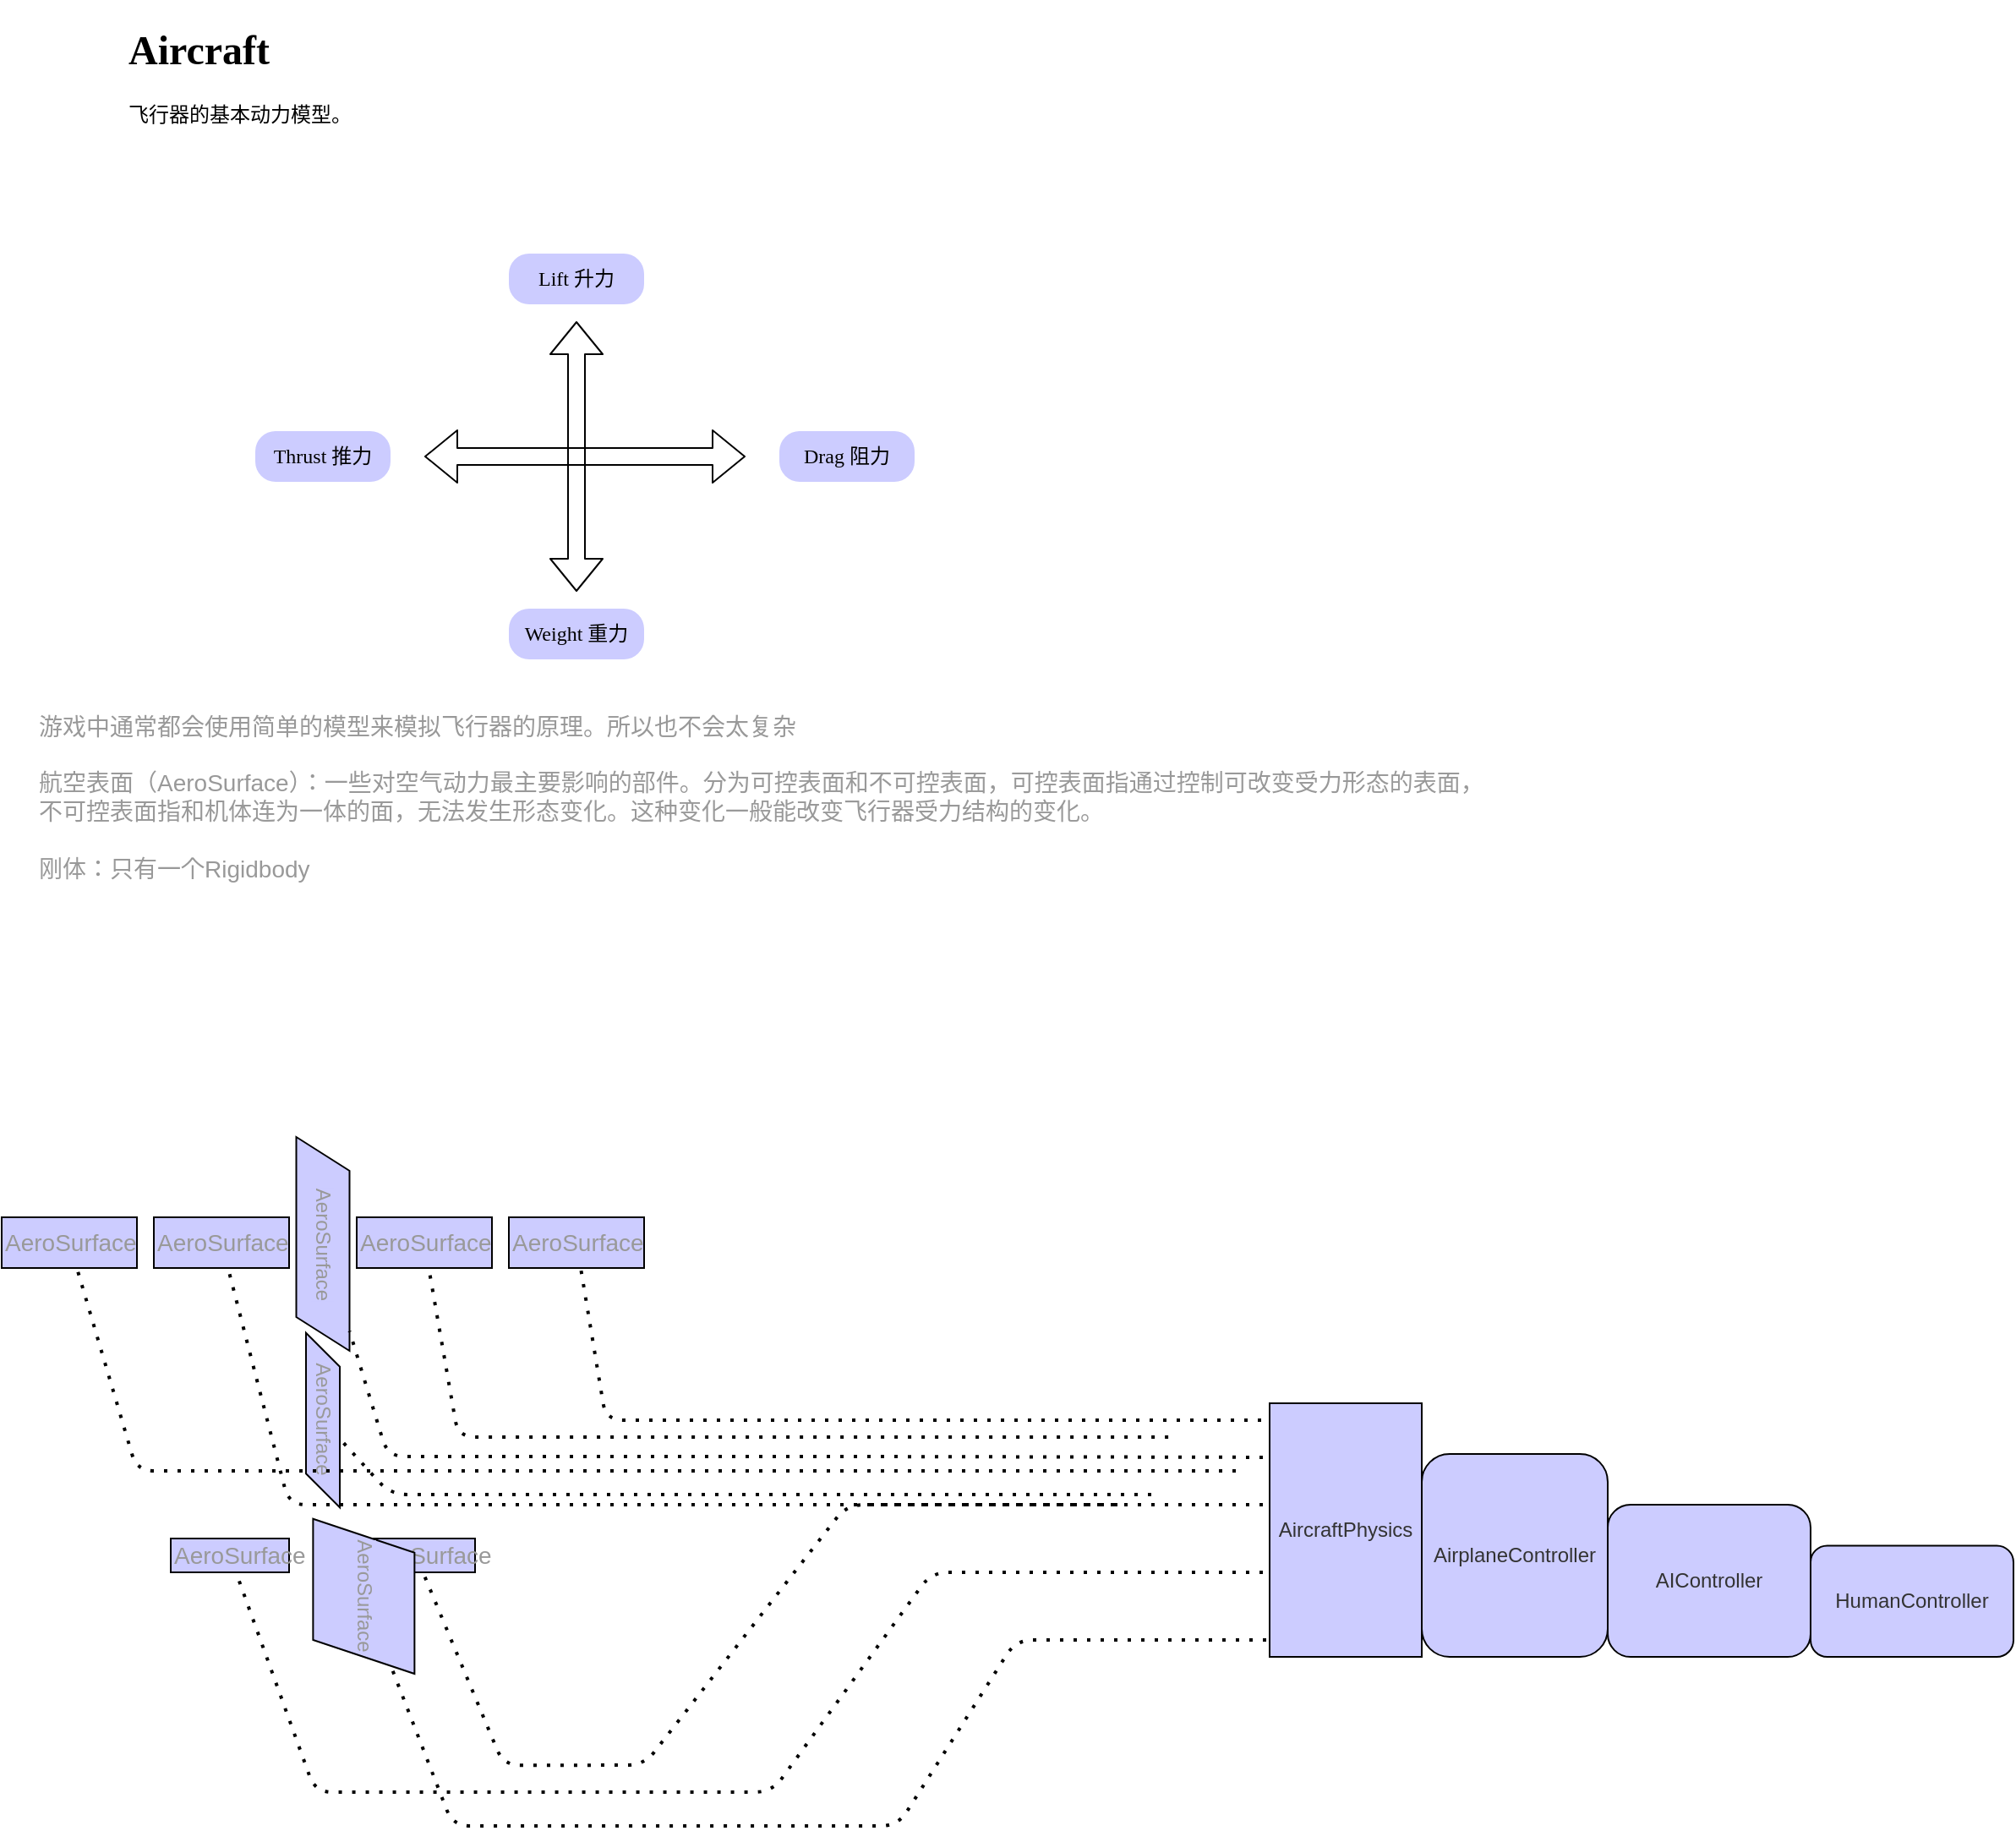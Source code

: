 <mxfile version="14.2.9" type="github">
  <diagram id="MWPyDmJmrKoqFWtrNjCP" name="Page-1">
    <mxGraphModel dx="1673" dy="934" grid="1" gridSize="10" guides="1" tooltips="1" connect="1" arrows="1" fold="1" page="1" pageScale="1" pageWidth="827" pageHeight="1169" math="0" shadow="0">
      <root>
        <mxCell id="0" />
        <mxCell id="1" parent="0" />
        <mxCell id="vUY6JOF9hx8H9eje4FmG-1" value="" style="shape=flexArrow;endArrow=classic;startArrow=classic;html=1;" edge="1" parent="1">
          <mxGeometry width="50" height="50" relative="1" as="geometry">
            <mxPoint x="260" y="390" as="sourcePoint" />
            <mxPoint x="450" y="390" as="targetPoint" />
          </mxGeometry>
        </mxCell>
        <mxCell id="vUY6JOF9hx8H9eje4FmG-2" value="" style="shape=flexArrow;endArrow=classic;startArrow=classic;html=1;" edge="1" parent="1">
          <mxGeometry width="50" height="50" relative="1" as="geometry">
            <mxPoint x="350" y="470" as="sourcePoint" />
            <mxPoint x="350" y="310" as="targetPoint" />
          </mxGeometry>
        </mxCell>
        <mxCell id="vUY6JOF9hx8H9eje4FmG-7" value="&lt;span style=&quot;color: rgb(0 , 0 , 0)&quot;&gt;&lt;font face=&quot;Comic Sans MS&quot;&gt;Thrust 推力&lt;/font&gt;&lt;/span&gt;" style="rounded=1;whiteSpace=wrap;html=1;strokeColor=none;fontColor=#46495D;arcSize=40;fillColor=#CCCCFF;" vertex="1" parent="1">
          <mxGeometry x="160" y="375" width="80" height="30" as="geometry" />
        </mxCell>
        <mxCell id="vUY6JOF9hx8H9eje4FmG-8" value="&lt;span style=&quot;color: rgb(0 , 0 , 0)&quot;&gt;&lt;font face=&quot;Comic Sans MS&quot;&gt;Weight 重力&lt;/font&gt;&lt;/span&gt;" style="rounded=1;whiteSpace=wrap;html=1;strokeColor=none;fontColor=#46495D;arcSize=40;fillColor=#CCCCFF;" vertex="1" parent="1">
          <mxGeometry x="310" y="480" width="80" height="30" as="geometry" />
        </mxCell>
        <mxCell id="vUY6JOF9hx8H9eje4FmG-9" value="&lt;span style=&quot;color: rgb(0 , 0 , 0)&quot;&gt;&lt;font face=&quot;Comic Sans MS&quot;&gt;Lift 升力&lt;/font&gt;&lt;/span&gt;" style="rounded=1;whiteSpace=wrap;html=1;strokeColor=none;fontColor=#46495D;arcSize=40;fillColor=#CCCCFF;" vertex="1" parent="1">
          <mxGeometry x="310" y="270" width="80" height="30" as="geometry" />
        </mxCell>
        <mxCell id="vUY6JOF9hx8H9eje4FmG-11" value="&lt;span style=&quot;color: rgb(0 , 0 , 0)&quot;&gt;&lt;font face=&quot;Comic Sans MS&quot;&gt;Drag 阻力&lt;/font&gt;&lt;/span&gt;" style="rounded=1;whiteSpace=wrap;html=1;strokeColor=none;fontColor=#46495D;arcSize=40;fillColor=#CCCCFF;" vertex="1" parent="1">
          <mxGeometry x="470" y="375" width="80" height="30" as="geometry" />
        </mxCell>
        <mxCell id="vUY6JOF9hx8H9eje4FmG-12" value="&lt;h1&gt;&lt;font face=&quot;Comic Sans MS&quot;&gt;Aircraft&lt;/font&gt;&lt;/h1&gt;&lt;p&gt;&lt;font face=&quot;Comic Sans MS&quot;&gt;飞行器的基本动力模型。&lt;/font&gt;&lt;/p&gt;" style="text;html=1;strokeColor=none;fillColor=none;spacing=5;spacingTop=-20;whiteSpace=wrap;overflow=hidden;rounded=0;" vertex="1" parent="1">
          <mxGeometry x="80" y="130" width="190" height="120" as="geometry" />
        </mxCell>
        <mxCell id="vUY6JOF9hx8H9eje4FmG-13" value="&lt;font style=&quot;font-size: 14px&quot;&gt;游戏中通常都会使用简单的模型来模拟飞行器的原理。所以也不会太复杂&lt;br&gt;&lt;br&gt;航空表面（AeroSurface）：一些对空气动力最主要影响的部件。分为可控表面和不可控表面，可控表面指通过控制可改变受力形态的表面，&lt;br&gt;不可控表面指和机体连为一体的面，无法发生形态变化。这种变化一般能改变飞行器受力结构的变化。&lt;br&gt;&lt;br&gt;刚体：只有一个Rigidbody&lt;br&gt;&lt;br&gt;&lt;/font&gt;" style="text;html=1;align=left;verticalAlign=middle;resizable=0;points=[];autosize=1;fontColor=#999999;" vertex="1" parent="1">
          <mxGeometry x="30" y="545" width="880" height="110" as="geometry" />
        </mxCell>
        <mxCell id="vUY6JOF9hx8H9eje4FmG-14" value="&lt;span style=&quot;font-size: 14px&quot;&gt;AeroSurface&lt;/span&gt;" style="rounded=0;whiteSpace=wrap;html=1;fillColor=#CCCCFF;fontColor=#999999;align=left;" vertex="1" parent="1">
          <mxGeometry x="100" y="840" width="80" height="30" as="geometry" />
        </mxCell>
        <mxCell id="vUY6JOF9hx8H9eje4FmG-15" value="&lt;span style=&quot;font-size: 14px&quot;&gt;AeroSurface&lt;/span&gt;" style="rounded=0;whiteSpace=wrap;html=1;fillColor=#CCCCFF;fontColor=#999999;align=left;" vertex="1" parent="1">
          <mxGeometry x="220" y="840" width="80" height="30" as="geometry" />
        </mxCell>
        <mxCell id="vUY6JOF9hx8H9eje4FmG-16" value="&lt;span style=&quot;font-size: 14px&quot;&gt;AeroSurface&lt;/span&gt;" style="rounded=0;whiteSpace=wrap;html=1;fillColor=#CCCCFF;fontColor=#999999;align=left;" vertex="1" parent="1">
          <mxGeometry x="310" y="840" width="80" height="30" as="geometry" />
        </mxCell>
        <mxCell id="vUY6JOF9hx8H9eje4FmG-17" value="&lt;span style=&quot;font-size: 14px&quot;&gt;AeroSurface&lt;/span&gt;" style="rounded=0;whiteSpace=wrap;html=1;fillColor=#CCCCFF;fontColor=#999999;align=left;" vertex="1" parent="1">
          <mxGeometry x="10" y="840" width="80" height="30" as="geometry" />
        </mxCell>
        <mxCell id="vUY6JOF9hx8H9eje4FmG-21" value="&lt;span style=&quot;font-size: 14px&quot;&gt;AeroSurface&lt;/span&gt;" style="rounded=0;whiteSpace=wrap;html=1;fillColor=#CCCCFF;fontColor=#999999;align=left;" vertex="1" parent="1">
          <mxGeometry x="110" y="1030" width="70" height="20" as="geometry" />
        </mxCell>
        <mxCell id="vUY6JOF9hx8H9eje4FmG-22" value="&lt;span style=&quot;font-size: 14px&quot;&gt;AeroSurface&lt;/span&gt;" style="rounded=0;whiteSpace=wrap;html=1;fillColor=#CCCCFF;fontColor=#999999;align=left;" vertex="1" parent="1">
          <mxGeometry x="220" y="1030" width="70" height="20" as="geometry" />
        </mxCell>
        <mxCell id="vUY6JOF9hx8H9eje4FmG-24" value="&lt;span style=&quot;background-color: rgb(204 , 204 , 255)&quot;&gt;AeroSurface&lt;/span&gt;" style="shape=parallelogram;perimeter=parallelogramPerimeter;whiteSpace=wrap;html=1;fixedSize=1;fillColor=#CCCCFF;fontColor=#999999;align=center;rotation=90;" vertex="1" parent="1">
          <mxGeometry x="136.75" y="840" width="126.5" height="31.5" as="geometry" />
        </mxCell>
        <mxCell id="vUY6JOF9hx8H9eje4FmG-25" value="&lt;span style=&quot;background-color: rgb(204 , 204 , 255)&quot;&gt;AeroSurface&lt;/span&gt;" style="shape=parallelogram;perimeter=parallelogramPerimeter;whiteSpace=wrap;html=1;fixedSize=1;fillColor=#CCCCFF;fontColor=#999999;align=center;rotation=90;" vertex="1" parent="1">
          <mxGeometry x="148.38" y="950" width="103.25" height="20" as="geometry" />
        </mxCell>
        <mxCell id="vUY6JOF9hx8H9eje4FmG-26" value="&lt;span style=&quot;background-color: rgb(204 , 204 , 255)&quot;&gt;AeroSurface&lt;/span&gt;" style="shape=parallelogram;perimeter=parallelogramPerimeter;whiteSpace=wrap;html=1;fixedSize=1;fillColor=#CCCCFF;fontColor=#999999;align=center;rotation=90;" vertex="1" parent="1">
          <mxGeometry x="178.38" y="1034.19" width="91.62" height="60" as="geometry" />
        </mxCell>
        <mxCell id="vUY6JOF9hx8H9eje4FmG-31" value="" style="endArrow=none;dashed=1;html=1;dashPattern=1 3;strokeWidth=2;fontColor=#999999;" edge="1" parent="1" target="vUY6JOF9hx8H9eje4FmG-17">
          <mxGeometry width="50" height="50" relative="1" as="geometry">
            <mxPoint x="740" y="990" as="sourcePoint" />
            <mxPoint x="44.706" y="870" as="targetPoint" />
            <Array as="points">
              <mxPoint x="360" y="990" />
              <mxPoint x="90" y="990" />
            </Array>
          </mxGeometry>
        </mxCell>
        <mxCell id="vUY6JOF9hx8H9eje4FmG-32" value="" style="endArrow=none;dashed=1;html=1;dashPattern=1 3;strokeWidth=2;fontColor=#999999;" edge="1" parent="1" target="vUY6JOF9hx8H9eje4FmG-14">
          <mxGeometry width="50" height="50" relative="1" as="geometry">
            <mxPoint x="780" y="1010" as="sourcePoint" />
            <mxPoint x="136.754" y="860" as="targetPoint" />
            <Array as="points">
              <mxPoint x="460" y="1010" />
              <mxPoint x="180" y="1010" />
            </Array>
          </mxGeometry>
        </mxCell>
        <mxCell id="vUY6JOF9hx8H9eje4FmG-34" value="" style="endArrow=none;dashed=1;html=1;dashPattern=1 3;strokeWidth=2;fontColor=#999999;" edge="1" parent="1" target="vUY6JOF9hx8H9eje4FmG-15">
          <mxGeometry width="50" height="50" relative="1" as="geometry">
            <mxPoint x="700.06" y="970" as="sourcePoint" />
            <mxPoint x="251.627" y="860" as="targetPoint" />
            <Array as="points">
              <mxPoint x="550.06" y="970" />
              <mxPoint x="280.06" y="970" />
            </Array>
          </mxGeometry>
        </mxCell>
        <mxCell id="vUY6JOF9hx8H9eje4FmG-35" value="" style="endArrow=none;dashed=1;html=1;dashPattern=1 3;strokeWidth=2;fontColor=#999999;" edge="1" parent="1" target="vUY6JOF9hx8H9eje4FmG-16">
          <mxGeometry width="50" height="50" relative="1" as="geometry">
            <mxPoint x="787" y="960" as="sourcePoint" />
            <mxPoint x="360" y="850" as="targetPoint" />
            <Array as="points">
              <mxPoint x="637.44" y="960" />
              <mxPoint x="367.44" y="960" />
            </Array>
          </mxGeometry>
        </mxCell>
        <mxCell id="vUY6JOF9hx8H9eje4FmG-37" value="" style="endArrow=none;dashed=1;html=1;dashPattern=1 3;strokeWidth=2;fontColor=#999999;" edge="1" parent="1" target="vUY6JOF9hx8H9eje4FmG-22">
          <mxGeometry width="50" height="50" relative="1" as="geometry">
            <mxPoint x="670" y="1010" as="sourcePoint" />
            <mxPoint x="273" y="1020" as="targetPoint" />
            <Array as="points">
              <mxPoint x="510" y="1010" />
              <mxPoint x="390" y="1164" />
              <mxPoint x="306.95" y="1164.19" />
            </Array>
          </mxGeometry>
        </mxCell>
        <mxCell id="vUY6JOF9hx8H9eje4FmG-38" value="" style="endArrow=none;dashed=1;html=1;dashPattern=1 3;strokeWidth=2;fontColor=#999999;" edge="1" parent="1" target="vUY6JOF9hx8H9eje4FmG-26">
          <mxGeometry width="50" height="50" relative="1" as="geometry">
            <mxPoint x="790" y="1090" as="sourcePoint" />
            <mxPoint x="230.001" y="1070.0" as="targetPoint" />
            <Array as="points">
              <mxPoint x="610" y="1090" />
              <mxPoint x="540" y="1200" />
              <mxPoint x="276.95" y="1200" />
            </Array>
          </mxGeometry>
        </mxCell>
        <mxCell id="vUY6JOF9hx8H9eje4FmG-41" value="" style="endArrow=none;dashed=1;html=1;dashPattern=1 3;strokeWidth=2;fontColor=#999999;" edge="1" parent="1" target="vUY6JOF9hx8H9eje4FmG-24">
          <mxGeometry width="50" height="50" relative="1" as="geometry">
            <mxPoint x="780" y="982" as="sourcePoint" />
            <mxPoint x="209.997" y="871.5" as="targetPoint" />
            <Array as="points">
              <mxPoint x="508.43" y="981.5" />
              <mxPoint x="238.43" y="981.5" />
            </Array>
          </mxGeometry>
        </mxCell>
        <mxCell id="vUY6JOF9hx8H9eje4FmG-42" value="" style="endArrow=none;dashed=1;html=1;dashPattern=1 3;strokeWidth=2;fontColor=#999999;" edge="1" parent="1" target="vUY6JOF9hx8H9eje4FmG-25">
          <mxGeometry width="50" height="50" relative="1" as="geometry">
            <mxPoint x="690" y="1004" as="sourcePoint" />
            <mxPoint x="192.0" y="949.997" as="targetPoint" />
            <Array as="points">
              <mxPoint x="500" y="1004" />
              <mxPoint x="240" y="1004" />
            </Array>
          </mxGeometry>
        </mxCell>
        <mxCell id="vUY6JOF9hx8H9eje4FmG-44" value="" style="endArrow=none;dashed=1;html=1;dashPattern=1 3;strokeWidth=2;fontColor=#999999;" edge="1" parent="1" target="vUY6JOF9hx8H9eje4FmG-21">
          <mxGeometry width="50" height="50" relative="1" as="geometry">
            <mxPoint x="780" y="1050" as="sourcePoint" />
            <mxPoint x="148.611" y="1050.0" as="targetPoint" />
            <Array as="points">
              <mxPoint x="560" y="1050" />
              <mxPoint x="465.56" y="1180" />
              <mxPoint x="195.56" y="1180" />
            </Array>
          </mxGeometry>
        </mxCell>
        <mxCell id="vUY6JOF9hx8H9eje4FmG-46" value="&lt;font color=&quot;#333333&quot;&gt;AircraftPhysics&lt;/font&gt;" style="rounded=0;whiteSpace=wrap;html=1;fillColor=#CCCCFF;fontColor=#999999;align=center;" vertex="1" parent="1">
          <mxGeometry x="760" y="950" width="90" height="150" as="geometry" />
        </mxCell>
        <mxCell id="vUY6JOF9hx8H9eje4FmG-48" value="AirplaneController" style="rounded=1;whiteSpace=wrap;html=1;fillColor=#CCCCFF;align=center;fontColor=#333333;" vertex="1" parent="1">
          <mxGeometry x="850" y="980" width="110" height="120" as="geometry" />
        </mxCell>
        <mxCell id="vUY6JOF9hx8H9eje4FmG-49" value="AIController" style="rounded=1;whiteSpace=wrap;html=1;fillColor=#CCCCFF;align=center;fontColor=#333333;" vertex="1" parent="1">
          <mxGeometry x="960" y="1010" width="120" height="90" as="geometry" />
        </mxCell>
        <mxCell id="vUY6JOF9hx8H9eje4FmG-50" value="HumanController" style="rounded=1;whiteSpace=wrap;html=1;fillColor=#CCCCFF;align=center;fontColor=#333333;" vertex="1" parent="1">
          <mxGeometry x="1080" y="1034.19" width="120" height="65.81" as="geometry" />
        </mxCell>
      </root>
    </mxGraphModel>
  </diagram>
</mxfile>
